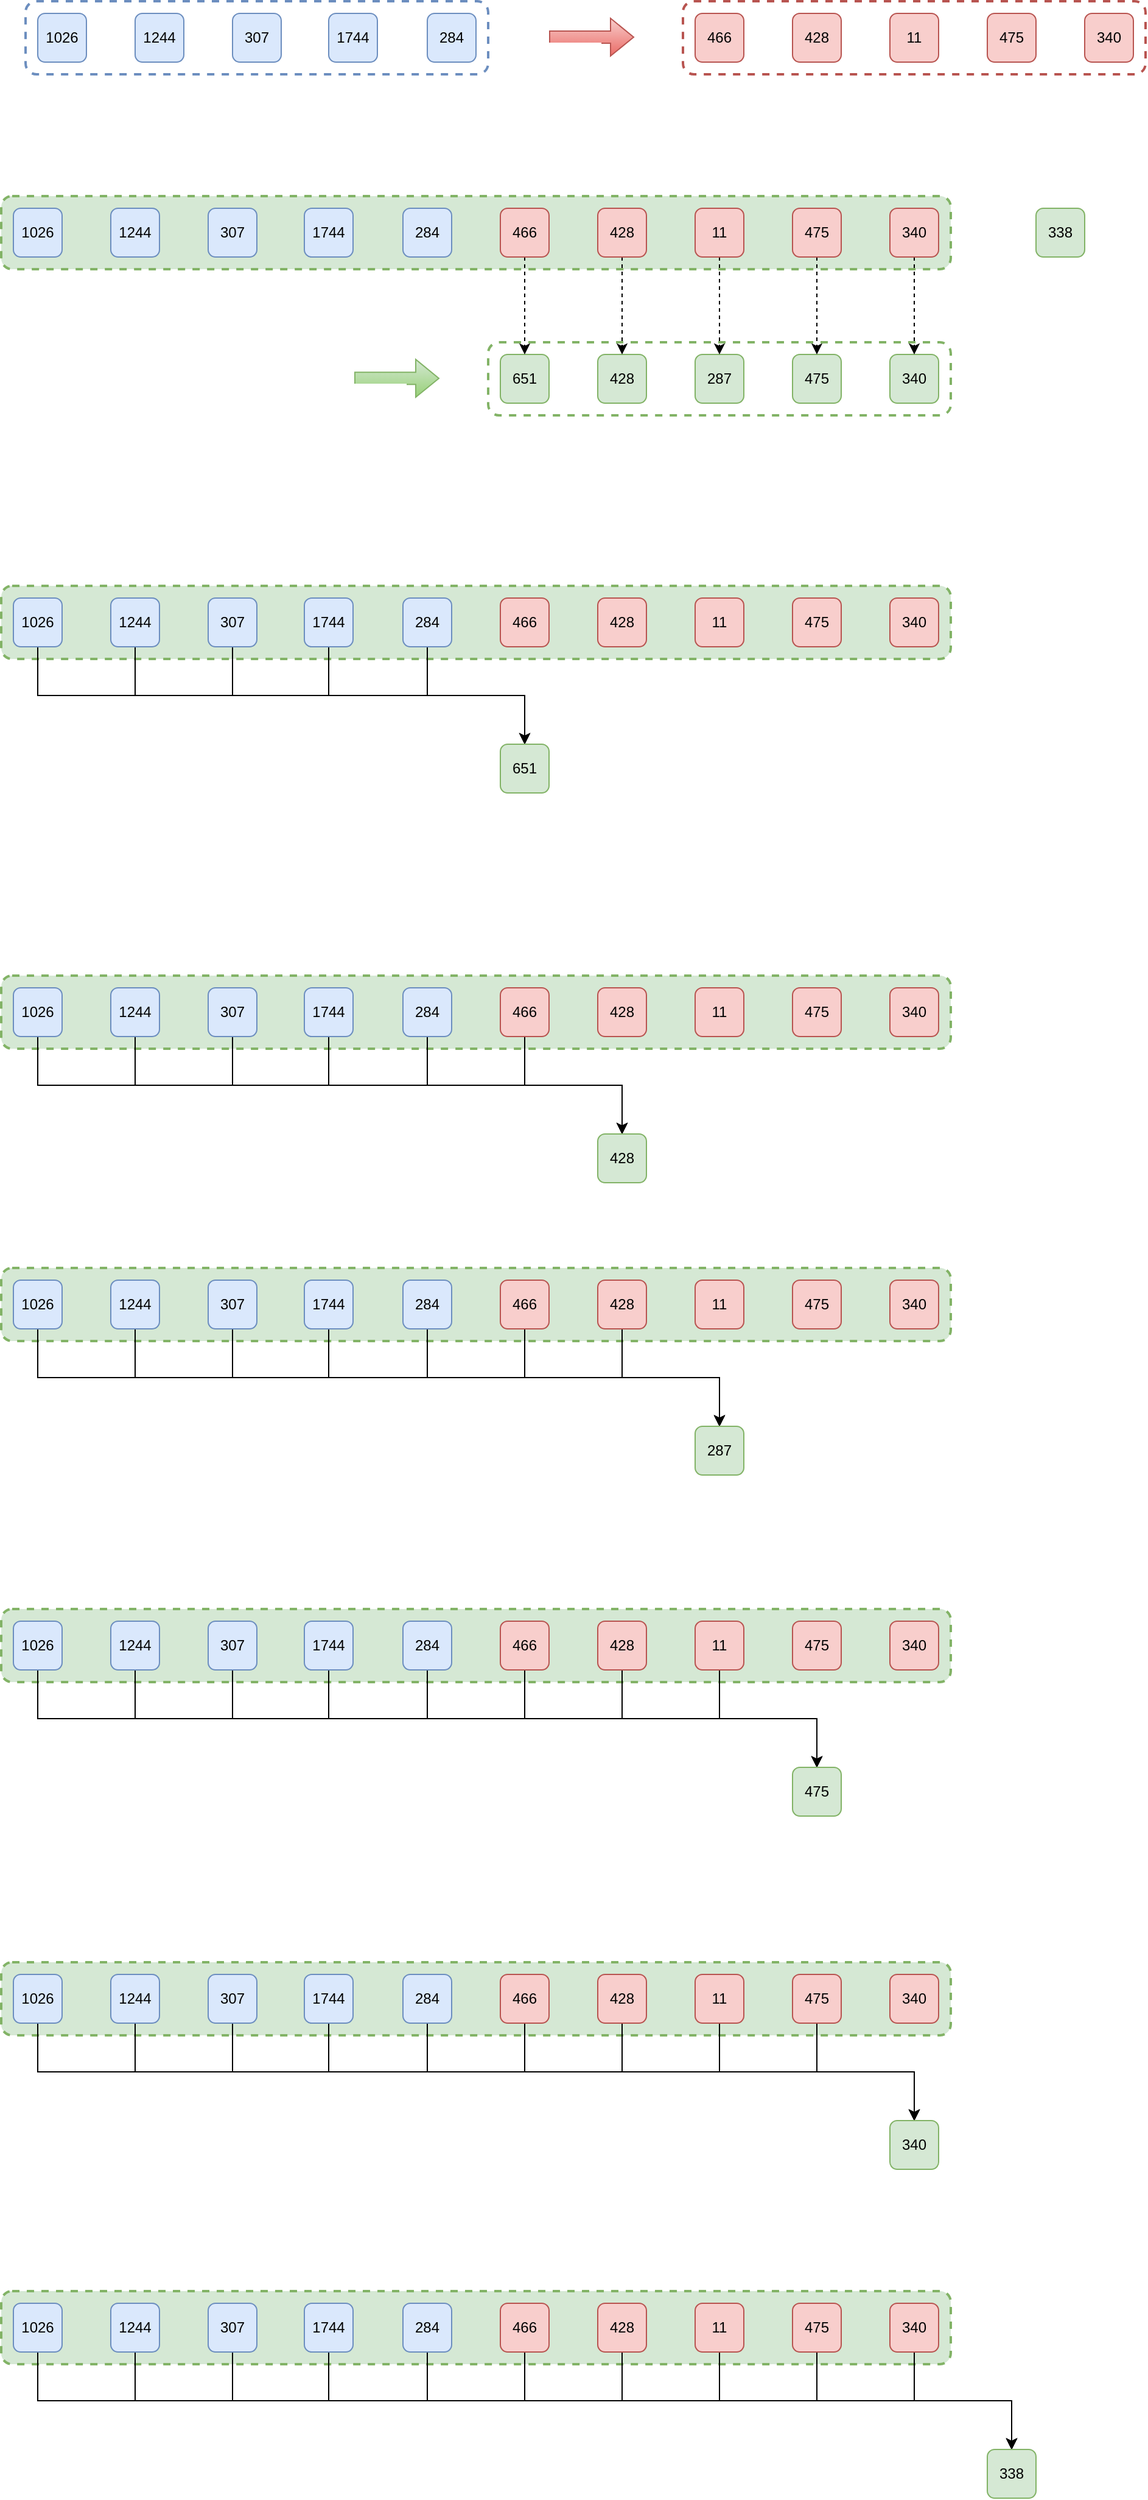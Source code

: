 <mxfile version="21.6.8" type="device">
  <diagram name="第 1 页" id="DgLAngT2QupaI9dEFPFv">
    <mxGraphModel dx="1490" dy="739" grid="1" gridSize="10" guides="1" tooltips="1" connect="1" arrows="1" fold="1" page="1" pageScale="1" pageWidth="1169" pageHeight="827" math="0" shadow="0">
      <root>
        <mxCell id="0" />
        <mxCell id="1" parent="0" />
        <mxCell id="9ADZMEtfifeqCtvCJXHL-1" value="1026" style="rounded=1;whiteSpace=wrap;html=1;fillColor=#dae8fc;strokeColor=#6c8ebf;fontColor=#000000;" parent="1" vertex="1">
          <mxGeometry x="60" y="160" width="40" height="40" as="geometry" />
        </mxCell>
        <mxCell id="9ADZMEtfifeqCtvCJXHL-3" value="1244" style="rounded=1;whiteSpace=wrap;html=1;fillColor=#dae8fc;strokeColor=#6c8ebf;fontColor=#000000;" parent="1" vertex="1">
          <mxGeometry x="140" y="160" width="40" height="40" as="geometry" />
        </mxCell>
        <mxCell id="9ADZMEtfifeqCtvCJXHL-4" value="307" style="rounded=1;whiteSpace=wrap;html=1;fillColor=#dae8fc;strokeColor=#6c8ebf;fontColor=#000000;" parent="1" vertex="1">
          <mxGeometry x="220" y="160" width="40" height="40" as="geometry" />
        </mxCell>
        <mxCell id="9ADZMEtfifeqCtvCJXHL-6" value="284" style="rounded=1;whiteSpace=wrap;html=1;fillColor=#dae8fc;strokeColor=#6c8ebf;fontColor=#000000;" parent="1" vertex="1">
          <mxGeometry x="380" y="160" width="40" height="40" as="geometry" />
        </mxCell>
        <mxCell id="9ADZMEtfifeqCtvCJXHL-7" value="1744" style="rounded=1;whiteSpace=wrap;html=1;fillColor=#dae8fc;strokeColor=#6c8ebf;fontColor=#000000;" parent="1" vertex="1">
          <mxGeometry x="299" y="160" width="40" height="40" as="geometry" />
        </mxCell>
        <mxCell id="9ADZMEtfifeqCtvCJXHL-8" value="466" style="rounded=1;whiteSpace=wrap;html=1;fillColor=#f8cecc;strokeColor=#b85450;fontColor=#000000;" parent="1" vertex="1">
          <mxGeometry x="600" y="160" width="40" height="40" as="geometry" />
        </mxCell>
        <mxCell id="9ADZMEtfifeqCtvCJXHL-9" value="428" style="rounded=1;whiteSpace=wrap;html=1;fillColor=#f8cecc;strokeColor=#b85450;fontColor=#000000;" parent="1" vertex="1">
          <mxGeometry x="680" y="160" width="40" height="40" as="geometry" />
        </mxCell>
        <mxCell id="9ADZMEtfifeqCtvCJXHL-10" value="11" style="rounded=1;whiteSpace=wrap;html=1;fillColor=#f8cecc;strokeColor=#b85450;fontColor=#000000;" parent="1" vertex="1">
          <mxGeometry x="760" y="160" width="40" height="40" as="geometry" />
        </mxCell>
        <mxCell id="9ADZMEtfifeqCtvCJXHL-11" value="340" style="rounded=1;whiteSpace=wrap;html=1;fillColor=#f8cecc;strokeColor=#b85450;fontColor=#000000;" parent="1" vertex="1">
          <mxGeometry x="920" y="160" width="40" height="40" as="geometry" />
        </mxCell>
        <mxCell id="9ADZMEtfifeqCtvCJXHL-12" value="475" style="rounded=1;whiteSpace=wrap;html=1;fillColor=#f8cecc;strokeColor=#b85450;fontColor=#000000;" parent="1" vertex="1">
          <mxGeometry x="840" y="160" width="40" height="40" as="geometry" />
        </mxCell>
        <mxCell id="9ADZMEtfifeqCtvCJXHL-14" value="651" style="rounded=1;whiteSpace=wrap;html=1;fillColor=#d5e8d4;strokeColor=#82b366;fontColor=#000000;" parent="1" vertex="1">
          <mxGeometry x="440" y="440" width="40" height="40" as="geometry" />
        </mxCell>
        <mxCell id="9ADZMEtfifeqCtvCJXHL-15" value="428" style="rounded=1;whiteSpace=wrap;html=1;fillColor=#d5e8d4;strokeColor=#82b366;fontColor=#000000;" parent="1" vertex="1">
          <mxGeometry x="520" y="440" width="40" height="40" as="geometry" />
        </mxCell>
        <mxCell id="9ADZMEtfifeqCtvCJXHL-16" value="287" style="rounded=1;whiteSpace=wrap;html=1;fillColor=#d5e8d4;strokeColor=#82b366;fontColor=#000000;" parent="1" vertex="1">
          <mxGeometry x="600" y="440" width="40" height="40" as="geometry" />
        </mxCell>
        <mxCell id="9ADZMEtfifeqCtvCJXHL-17" value="340" style="rounded=1;whiteSpace=wrap;html=1;fillColor=#d5e8d4;strokeColor=#82b366;fontColor=#000000;" parent="1" vertex="1">
          <mxGeometry x="760" y="440" width="40" height="40" as="geometry" />
        </mxCell>
        <mxCell id="9ADZMEtfifeqCtvCJXHL-18" value="475" style="rounded=1;whiteSpace=wrap;html=1;fillColor=#d5e8d4;strokeColor=#82b366;fontColor=#000000;" parent="1" vertex="1">
          <mxGeometry x="680" y="440" width="40" height="40" as="geometry" />
        </mxCell>
        <mxCell id="9ADZMEtfifeqCtvCJXHL-19" value="338" style="rounded=1;whiteSpace=wrap;html=1;fillColor=#d5e8d4;strokeColor=#82b366;fontColor=#000000;" parent="1" vertex="1">
          <mxGeometry x="880" y="320" width="40" height="40" as="geometry" />
        </mxCell>
        <mxCell id="9ADZMEtfifeqCtvCJXHL-25" value="" style="rounded=1;whiteSpace=wrap;html=1;fillColor=none;dashed=1;strokeWidth=2;strokeColor=#6c8ebf;fontColor=#000000;" parent="1" vertex="1">
          <mxGeometry x="50" y="150" width="380" height="60" as="geometry" />
        </mxCell>
        <mxCell id="9ADZMEtfifeqCtvCJXHL-27" value="" style="rounded=1;whiteSpace=wrap;html=1;fillColor=none;dashed=1;strokeWidth=2;strokeColor=#b85450;fontColor=#000000;" parent="1" vertex="1">
          <mxGeometry x="590" y="150" width="380" height="60" as="geometry" />
        </mxCell>
        <mxCell id="9ADZMEtfifeqCtvCJXHL-28" value="" style="rounded=1;whiteSpace=wrap;html=1;fillColor=#d5e8d4;dashed=1;strokeWidth=2;strokeColor=#82b366;fontColor=#000000;" parent="1" vertex="1">
          <mxGeometry x="30" y="310" width="780" height="60" as="geometry" />
        </mxCell>
        <mxCell id="9ADZMEtfifeqCtvCJXHL-29" value="" style="shape=flexArrow;endArrow=classic;html=1;rounded=0;fillColor=#f8cecc;gradientColor=#ea6b66;strokeColor=#b85450;fontColor=#FFFFFF;" parent="1" edge="1">
          <mxGeometry width="50" height="50" relative="1" as="geometry">
            <mxPoint x="480" y="179.5" as="sourcePoint" />
            <mxPoint x="550" y="179.5" as="targetPoint" />
          </mxGeometry>
        </mxCell>
        <mxCell id="9ADZMEtfifeqCtvCJXHL-31" value="辅助模型" style="edgeLabel;html=1;align=center;verticalAlign=middle;resizable=0;points=[];fontColor=#FFFFFF;" parent="9ADZMEtfifeqCtvCJXHL-29" vertex="1" connectable="0">
          <mxGeometry x="0.119" y="-1" relative="1" as="geometry">
            <mxPoint x="-19" y="9" as="offset" />
          </mxGeometry>
        </mxCell>
        <mxCell id="9ADZMEtfifeqCtvCJXHL-30" value="" style="shape=flexArrow;endArrow=classic;html=1;rounded=0;fillColor=#d5e8d4;gradientColor=#97d077;strokeColor=#82b366;fontColor=#FFFFFF;" parent="1" edge="1">
          <mxGeometry width="50" height="50" relative="1" as="geometry">
            <mxPoint x="320" y="459.58" as="sourcePoint" />
            <mxPoint x="390" y="459.58" as="targetPoint" />
          </mxGeometry>
        </mxCell>
        <mxCell id="9ADZMEtfifeqCtvCJXHL-32" value="原始模型" style="edgeLabel;html=1;align=center;verticalAlign=middle;resizable=0;points=[];fontColor=#FFFFFF;" parent="9ADZMEtfifeqCtvCJXHL-30" vertex="1" connectable="0">
          <mxGeometry x="0.024" y="2" relative="1" as="geometry">
            <mxPoint x="-16" y="12" as="offset" />
          </mxGeometry>
        </mxCell>
        <mxCell id="Dhb1hUDmx3uwTJ4XG5KO-1" value="1026" style="rounded=1;whiteSpace=wrap;html=1;fillColor=#dae8fc;strokeColor=#6c8ebf;fontColor=#000000;" parent="1" vertex="1">
          <mxGeometry x="40" y="320" width="40" height="40" as="geometry" />
        </mxCell>
        <mxCell id="Dhb1hUDmx3uwTJ4XG5KO-2" value="1244" style="rounded=1;whiteSpace=wrap;html=1;fillColor=#dae8fc;strokeColor=#6c8ebf;fontColor=#000000;" parent="1" vertex="1">
          <mxGeometry x="120" y="320" width="40" height="40" as="geometry" />
        </mxCell>
        <mxCell id="Dhb1hUDmx3uwTJ4XG5KO-3" value="307" style="rounded=1;whiteSpace=wrap;html=1;fillColor=#dae8fc;strokeColor=#6c8ebf;fontColor=#000000;" parent="1" vertex="1">
          <mxGeometry x="200" y="320" width="40" height="40" as="geometry" />
        </mxCell>
        <mxCell id="Dhb1hUDmx3uwTJ4XG5KO-4" value="284" style="rounded=1;whiteSpace=wrap;html=1;fillColor=#dae8fc;strokeColor=#6c8ebf;fontColor=#000000;" parent="1" vertex="1">
          <mxGeometry x="360" y="320" width="40" height="40" as="geometry" />
        </mxCell>
        <mxCell id="Dhb1hUDmx3uwTJ4XG5KO-5" value="1744" style="rounded=1;whiteSpace=wrap;html=1;fillColor=#dae8fc;strokeColor=#6c8ebf;fontColor=#000000;" parent="1" vertex="1">
          <mxGeometry x="279" y="320" width="40" height="40" as="geometry" />
        </mxCell>
        <mxCell id="Dhb1hUDmx3uwTJ4XG5KO-19" style="edgeStyle=orthogonalEdgeStyle;rounded=0;orthogonalLoop=1;jettySize=auto;html=1;exitX=0.5;exitY=1;exitDx=0;exitDy=0;entryX=0.5;entryY=0;entryDx=0;entryDy=0;dashed=1;fontColor=#000000;" parent="1" source="Dhb1hUDmx3uwTJ4XG5KO-6" target="9ADZMEtfifeqCtvCJXHL-14" edge="1">
          <mxGeometry relative="1" as="geometry" />
        </mxCell>
        <mxCell id="Dhb1hUDmx3uwTJ4XG5KO-6" value="466" style="rounded=1;whiteSpace=wrap;html=1;fillColor=#f8cecc;strokeColor=#b85450;fontColor=#000000;" parent="1" vertex="1">
          <mxGeometry x="440" y="320" width="40" height="40" as="geometry" />
        </mxCell>
        <mxCell id="Dhb1hUDmx3uwTJ4XG5KO-20" style="edgeStyle=orthogonalEdgeStyle;rounded=0;orthogonalLoop=1;jettySize=auto;html=1;exitX=0.5;exitY=1;exitDx=0;exitDy=0;entryX=0.5;entryY=0;entryDx=0;entryDy=0;dashed=1;fontColor=#000000;" parent="1" source="Dhb1hUDmx3uwTJ4XG5KO-7" target="9ADZMEtfifeqCtvCJXHL-15" edge="1">
          <mxGeometry relative="1" as="geometry" />
        </mxCell>
        <mxCell id="Dhb1hUDmx3uwTJ4XG5KO-7" value="428" style="rounded=1;whiteSpace=wrap;html=1;fillColor=#f8cecc;strokeColor=#b85450;fontColor=#000000;" parent="1" vertex="1">
          <mxGeometry x="520" y="320" width="40" height="40" as="geometry" />
        </mxCell>
        <mxCell id="Dhb1hUDmx3uwTJ4XG5KO-21" style="edgeStyle=orthogonalEdgeStyle;rounded=0;orthogonalLoop=1;jettySize=auto;html=1;exitX=0.5;exitY=1;exitDx=0;exitDy=0;entryX=0.5;entryY=0;entryDx=0;entryDy=0;dashed=1;fontColor=#000000;" parent="1" source="Dhb1hUDmx3uwTJ4XG5KO-8" target="9ADZMEtfifeqCtvCJXHL-16" edge="1">
          <mxGeometry relative="1" as="geometry" />
        </mxCell>
        <mxCell id="Dhb1hUDmx3uwTJ4XG5KO-8" value="11" style="rounded=1;whiteSpace=wrap;html=1;fillColor=#f8cecc;strokeColor=#b85450;fontColor=#000000;" parent="1" vertex="1">
          <mxGeometry x="600" y="320" width="40" height="40" as="geometry" />
        </mxCell>
        <mxCell id="Dhb1hUDmx3uwTJ4XG5KO-23" style="edgeStyle=orthogonalEdgeStyle;rounded=0;orthogonalLoop=1;jettySize=auto;html=1;exitX=0.5;exitY=1;exitDx=0;exitDy=0;entryX=0.5;entryY=0;entryDx=0;entryDy=0;dashed=1;fontColor=#000000;" parent="1" source="Dhb1hUDmx3uwTJ4XG5KO-9" target="9ADZMEtfifeqCtvCJXHL-17" edge="1">
          <mxGeometry relative="1" as="geometry" />
        </mxCell>
        <mxCell id="Dhb1hUDmx3uwTJ4XG5KO-9" value="340" style="rounded=1;whiteSpace=wrap;html=1;fillColor=#f8cecc;strokeColor=#b85450;fontColor=#000000;" parent="1" vertex="1">
          <mxGeometry x="760" y="320" width="40" height="40" as="geometry" />
        </mxCell>
        <mxCell id="Dhb1hUDmx3uwTJ4XG5KO-22" style="edgeStyle=orthogonalEdgeStyle;rounded=0;orthogonalLoop=1;jettySize=auto;html=1;exitX=0.5;exitY=1;exitDx=0;exitDy=0;entryX=0.5;entryY=0;entryDx=0;entryDy=0;dashed=1;fontColor=#000000;" parent="1" source="Dhb1hUDmx3uwTJ4XG5KO-10" target="9ADZMEtfifeqCtvCJXHL-18" edge="1">
          <mxGeometry relative="1" as="geometry" />
        </mxCell>
        <mxCell id="Dhb1hUDmx3uwTJ4XG5KO-10" value="475" style="rounded=1;whiteSpace=wrap;html=1;fillColor=#f8cecc;strokeColor=#b85450;fontColor=#000000;" parent="1" vertex="1">
          <mxGeometry x="680" y="320" width="40" height="40" as="geometry" />
        </mxCell>
        <mxCell id="Dhb1hUDmx3uwTJ4XG5KO-17" value="" style="rounded=1;whiteSpace=wrap;html=1;fillColor=none;dashed=1;strokeWidth=2;strokeColor=#82b366;fontColor=#000000;" parent="1" vertex="1">
          <mxGeometry x="430" y="430" width="380" height="60" as="geometry" />
        </mxCell>
        <mxCell id="QXL7WL0u1E-QlMCpvDbK-12" value="" style="rounded=1;whiteSpace=wrap;html=1;fillColor=#d5e8d4;dashed=1;strokeWidth=2;strokeColor=#82b366;fontColor=#000000;" parent="1" vertex="1">
          <mxGeometry x="30" y="630" width="780" height="60" as="geometry" />
        </mxCell>
        <mxCell id="QXL7WL0u1E-QlMCpvDbK-26" style="edgeStyle=orthogonalEdgeStyle;rounded=0;orthogonalLoop=1;jettySize=auto;html=1;exitX=0.5;exitY=1;exitDx=0;exitDy=0;entryX=0.5;entryY=0;entryDx=0;entryDy=0;fontColor=#000000;" parent="1" source="QXL7WL0u1E-QlMCpvDbK-13" target="QXL7WL0u1E-QlMCpvDbK-24" edge="1">
          <mxGeometry relative="1" as="geometry" />
        </mxCell>
        <mxCell id="QXL7WL0u1E-QlMCpvDbK-13" value="1026" style="rounded=1;whiteSpace=wrap;html=1;fillColor=#dae8fc;strokeColor=#6c8ebf;fontColor=#000000;" parent="1" vertex="1">
          <mxGeometry x="40" y="640" width="40" height="40" as="geometry" />
        </mxCell>
        <mxCell id="QXL7WL0u1E-QlMCpvDbK-27" style="edgeStyle=orthogonalEdgeStyle;rounded=0;orthogonalLoop=1;jettySize=auto;html=1;exitX=0.5;exitY=1;exitDx=0;exitDy=0;entryX=0.5;entryY=0;entryDx=0;entryDy=0;fontColor=#000000;" parent="1" source="QXL7WL0u1E-QlMCpvDbK-14" target="QXL7WL0u1E-QlMCpvDbK-24" edge="1">
          <mxGeometry relative="1" as="geometry" />
        </mxCell>
        <mxCell id="QXL7WL0u1E-QlMCpvDbK-14" value="1244" style="rounded=1;whiteSpace=wrap;html=1;fillColor=#dae8fc;strokeColor=#6c8ebf;fontColor=#000000;" parent="1" vertex="1">
          <mxGeometry x="120" y="640" width="40" height="40" as="geometry" />
        </mxCell>
        <mxCell id="QXL7WL0u1E-QlMCpvDbK-28" style="edgeStyle=orthogonalEdgeStyle;rounded=0;orthogonalLoop=1;jettySize=auto;html=1;exitX=0.5;exitY=1;exitDx=0;exitDy=0;entryX=0.5;entryY=0;entryDx=0;entryDy=0;fontColor=#000000;" parent="1" source="QXL7WL0u1E-QlMCpvDbK-15" target="QXL7WL0u1E-QlMCpvDbK-24" edge="1">
          <mxGeometry relative="1" as="geometry" />
        </mxCell>
        <mxCell id="QXL7WL0u1E-QlMCpvDbK-15" value="307" style="rounded=1;whiteSpace=wrap;html=1;fillColor=#dae8fc;strokeColor=#6c8ebf;fontColor=#000000;" parent="1" vertex="1">
          <mxGeometry x="200" y="640" width="40" height="40" as="geometry" />
        </mxCell>
        <mxCell id="QXL7WL0u1E-QlMCpvDbK-30" style="edgeStyle=orthogonalEdgeStyle;rounded=0;orthogonalLoop=1;jettySize=auto;html=1;exitX=0.5;exitY=1;exitDx=0;exitDy=0;entryX=0.5;entryY=0;entryDx=0;entryDy=0;entryPerimeter=0;fontColor=#000000;" parent="1" source="QXL7WL0u1E-QlMCpvDbK-16" target="QXL7WL0u1E-QlMCpvDbK-24" edge="1">
          <mxGeometry relative="1" as="geometry">
            <mxPoint x="460" y="760" as="targetPoint" />
          </mxGeometry>
        </mxCell>
        <mxCell id="QXL7WL0u1E-QlMCpvDbK-16" value="284" style="rounded=1;whiteSpace=wrap;html=1;fillColor=#dae8fc;strokeColor=#6c8ebf;fontColor=#000000;" parent="1" vertex="1">
          <mxGeometry x="360" y="640" width="40" height="40" as="geometry" />
        </mxCell>
        <mxCell id="QXL7WL0u1E-QlMCpvDbK-29" style="edgeStyle=orthogonalEdgeStyle;rounded=0;orthogonalLoop=1;jettySize=auto;html=1;exitX=0.5;exitY=1;exitDx=0;exitDy=0;entryX=0.5;entryY=0;entryDx=0;entryDy=0;fontColor=#000000;" parent="1" source="QXL7WL0u1E-QlMCpvDbK-17" target="QXL7WL0u1E-QlMCpvDbK-24" edge="1">
          <mxGeometry relative="1" as="geometry" />
        </mxCell>
        <mxCell id="QXL7WL0u1E-QlMCpvDbK-17" value="1744" style="rounded=1;whiteSpace=wrap;html=1;fillColor=#dae8fc;strokeColor=#6c8ebf;fontColor=#000000;" parent="1" vertex="1">
          <mxGeometry x="279" y="640" width="40" height="40" as="geometry" />
        </mxCell>
        <mxCell id="QXL7WL0u1E-QlMCpvDbK-18" value="466" style="rounded=1;whiteSpace=wrap;html=1;fillColor=#f8cecc;strokeColor=#b85450;fontColor=#000000;" parent="1" vertex="1">
          <mxGeometry x="440" y="640" width="40" height="40" as="geometry" />
        </mxCell>
        <mxCell id="QXL7WL0u1E-QlMCpvDbK-19" value="428" style="rounded=1;whiteSpace=wrap;html=1;fillColor=#f8cecc;strokeColor=#b85450;fontColor=#000000;" parent="1" vertex="1">
          <mxGeometry x="520" y="640" width="40" height="40" as="geometry" />
        </mxCell>
        <mxCell id="QXL7WL0u1E-QlMCpvDbK-20" value="11" style="rounded=1;whiteSpace=wrap;html=1;fillColor=#f8cecc;strokeColor=#b85450;fontColor=#000000;" parent="1" vertex="1">
          <mxGeometry x="600" y="640" width="40" height="40" as="geometry" />
        </mxCell>
        <mxCell id="QXL7WL0u1E-QlMCpvDbK-21" value="340" style="rounded=1;whiteSpace=wrap;html=1;fillColor=#f8cecc;strokeColor=#b85450;fontColor=#000000;" parent="1" vertex="1">
          <mxGeometry x="760" y="640" width="40" height="40" as="geometry" />
        </mxCell>
        <mxCell id="QXL7WL0u1E-QlMCpvDbK-22" value="475" style="rounded=1;whiteSpace=wrap;html=1;fillColor=#f8cecc;strokeColor=#b85450;fontColor=#000000;" parent="1" vertex="1">
          <mxGeometry x="680" y="640" width="40" height="40" as="geometry" />
        </mxCell>
        <mxCell id="QXL7WL0u1E-QlMCpvDbK-24" value="651" style="rounded=1;whiteSpace=wrap;html=1;fillColor=#d5e8d4;strokeColor=#82b366;fontColor=#000000;" parent="1" vertex="1">
          <mxGeometry x="440" y="760" width="40" height="40" as="geometry" />
        </mxCell>
        <mxCell id="QXL7WL0u1E-QlMCpvDbK-31" value="" style="rounded=1;whiteSpace=wrap;html=1;fillColor=#d5e8d4;dashed=1;strokeWidth=2;strokeColor=#82b366;fontColor=#000000;" parent="1" vertex="1">
          <mxGeometry x="30" y="950" width="780" height="60" as="geometry" />
        </mxCell>
        <mxCell id="QXL7WL0u1E-QlMCpvDbK-32" style="edgeStyle=orthogonalEdgeStyle;rounded=0;orthogonalLoop=1;jettySize=auto;html=1;exitX=0.5;exitY=1;exitDx=0;exitDy=0;entryX=0.5;entryY=0;entryDx=0;entryDy=0;fontColor=#000000;" parent="1" source="QXL7WL0u1E-QlMCpvDbK-33" target="QXL7WL0u1E-QlMCpvDbK-47" edge="1">
          <mxGeometry relative="1" as="geometry" />
        </mxCell>
        <mxCell id="QXL7WL0u1E-QlMCpvDbK-33" value="1026" style="rounded=1;whiteSpace=wrap;html=1;fillColor=#dae8fc;strokeColor=#6c8ebf;fontColor=#000000;" parent="1" vertex="1">
          <mxGeometry x="40" y="960" width="40" height="40" as="geometry" />
        </mxCell>
        <mxCell id="QXL7WL0u1E-QlMCpvDbK-34" style="edgeStyle=orthogonalEdgeStyle;rounded=0;orthogonalLoop=1;jettySize=auto;html=1;exitX=0.5;exitY=1;exitDx=0;exitDy=0;entryX=0.5;entryY=0;entryDx=0;entryDy=0;fontColor=#000000;" parent="1" source="QXL7WL0u1E-QlMCpvDbK-35" target="QXL7WL0u1E-QlMCpvDbK-47" edge="1">
          <mxGeometry relative="1" as="geometry" />
        </mxCell>
        <mxCell id="QXL7WL0u1E-QlMCpvDbK-35" value="1244" style="rounded=1;whiteSpace=wrap;html=1;fillColor=#dae8fc;strokeColor=#6c8ebf;fontColor=#000000;" parent="1" vertex="1">
          <mxGeometry x="120" y="960" width="40" height="40" as="geometry" />
        </mxCell>
        <mxCell id="QXL7WL0u1E-QlMCpvDbK-36" style="edgeStyle=orthogonalEdgeStyle;rounded=0;orthogonalLoop=1;jettySize=auto;html=1;exitX=0.5;exitY=1;exitDx=0;exitDy=0;entryX=0.5;entryY=0;entryDx=0;entryDy=0;fontColor=#000000;" parent="1" source="QXL7WL0u1E-QlMCpvDbK-37" target="QXL7WL0u1E-QlMCpvDbK-47" edge="1">
          <mxGeometry relative="1" as="geometry" />
        </mxCell>
        <mxCell id="QXL7WL0u1E-QlMCpvDbK-37" value="307" style="rounded=1;whiteSpace=wrap;html=1;fillColor=#dae8fc;strokeColor=#6c8ebf;fontColor=#000000;" parent="1" vertex="1">
          <mxGeometry x="200" y="960" width="40" height="40" as="geometry" />
        </mxCell>
        <mxCell id="QXL7WL0u1E-QlMCpvDbK-38" style="edgeStyle=orthogonalEdgeStyle;rounded=0;orthogonalLoop=1;jettySize=auto;html=1;exitX=0.5;exitY=1;exitDx=0;exitDy=0;entryX=0.5;entryY=0;entryDx=0;entryDy=0;fontColor=#000000;" parent="1" source="QXL7WL0u1E-QlMCpvDbK-39" target="QXL7WL0u1E-QlMCpvDbK-47" edge="1">
          <mxGeometry relative="1" as="geometry">
            <mxPoint x="470" y="1090" as="targetPoint" />
          </mxGeometry>
        </mxCell>
        <mxCell id="QXL7WL0u1E-QlMCpvDbK-39" value="284" style="rounded=1;whiteSpace=wrap;html=1;fillColor=#dae8fc;strokeColor=#6c8ebf;fontColor=#000000;" parent="1" vertex="1">
          <mxGeometry x="360" y="960" width="40" height="40" as="geometry" />
        </mxCell>
        <mxCell id="QXL7WL0u1E-QlMCpvDbK-40" style="edgeStyle=orthogonalEdgeStyle;rounded=0;orthogonalLoop=1;jettySize=auto;html=1;exitX=0.5;exitY=1;exitDx=0;exitDy=0;entryX=0.5;entryY=0;entryDx=0;entryDy=0;fontColor=#000000;" parent="1" source="QXL7WL0u1E-QlMCpvDbK-41" target="QXL7WL0u1E-QlMCpvDbK-47" edge="1">
          <mxGeometry relative="1" as="geometry" />
        </mxCell>
        <mxCell id="QXL7WL0u1E-QlMCpvDbK-41" value="1744" style="rounded=1;whiteSpace=wrap;html=1;fillColor=#dae8fc;strokeColor=#6c8ebf;fontColor=#000000;" parent="1" vertex="1">
          <mxGeometry x="279" y="960" width="40" height="40" as="geometry" />
        </mxCell>
        <mxCell id="QXL7WL0u1E-QlMCpvDbK-65" style="edgeStyle=orthogonalEdgeStyle;rounded=0;orthogonalLoop=1;jettySize=auto;html=1;exitX=0.5;exitY=1;exitDx=0;exitDy=0;entryX=0.5;entryY=0;entryDx=0;entryDy=0;fontColor=#000000;" parent="1" source="QXL7WL0u1E-QlMCpvDbK-42" target="QXL7WL0u1E-QlMCpvDbK-47" edge="1">
          <mxGeometry relative="1" as="geometry" />
        </mxCell>
        <mxCell id="QXL7WL0u1E-QlMCpvDbK-42" value="466" style="rounded=1;whiteSpace=wrap;html=1;fillColor=#f8cecc;strokeColor=#b85450;fontColor=#000000;" parent="1" vertex="1">
          <mxGeometry x="440" y="960" width="40" height="40" as="geometry" />
        </mxCell>
        <mxCell id="QXL7WL0u1E-QlMCpvDbK-43" value="428" style="rounded=1;whiteSpace=wrap;html=1;fillColor=#f8cecc;strokeColor=#b85450;fontColor=#000000;" parent="1" vertex="1">
          <mxGeometry x="520" y="960" width="40" height="40" as="geometry" />
        </mxCell>
        <mxCell id="QXL7WL0u1E-QlMCpvDbK-44" value="11" style="rounded=1;whiteSpace=wrap;html=1;fillColor=#f8cecc;strokeColor=#b85450;fontColor=#000000;" parent="1" vertex="1">
          <mxGeometry x="600" y="960" width="40" height="40" as="geometry" />
        </mxCell>
        <mxCell id="QXL7WL0u1E-QlMCpvDbK-45" value="340" style="rounded=1;whiteSpace=wrap;html=1;fillColor=#f8cecc;strokeColor=#b85450;fontColor=#000000;" parent="1" vertex="1">
          <mxGeometry x="760" y="960" width="40" height="40" as="geometry" />
        </mxCell>
        <mxCell id="QXL7WL0u1E-QlMCpvDbK-46" value="475" style="rounded=1;whiteSpace=wrap;html=1;fillColor=#f8cecc;strokeColor=#b85450;fontColor=#000000;" parent="1" vertex="1">
          <mxGeometry x="680" y="960" width="40" height="40" as="geometry" />
        </mxCell>
        <mxCell id="QXL7WL0u1E-QlMCpvDbK-47" value="428" style="rounded=1;whiteSpace=wrap;html=1;fillColor=#d5e8d4;strokeColor=#82b366;fontColor=#000000;" parent="1" vertex="1">
          <mxGeometry x="520" y="1080" width="40" height="40" as="geometry" />
        </mxCell>
        <mxCell id="QXL7WL0u1E-QlMCpvDbK-48" value="" style="rounded=1;whiteSpace=wrap;html=1;fillColor=#d5e8d4;dashed=1;strokeWidth=2;strokeColor=#82b366;fontColor=#000000;" parent="1" vertex="1">
          <mxGeometry x="30" y="1190" width="780" height="60" as="geometry" />
        </mxCell>
        <mxCell id="QXL7WL0u1E-QlMCpvDbK-49" style="edgeStyle=orthogonalEdgeStyle;rounded=0;orthogonalLoop=1;jettySize=auto;html=1;exitX=0.5;exitY=1;exitDx=0;exitDy=0;entryX=0.5;entryY=0;entryDx=0;entryDy=0;fontColor=#000000;" parent="1" source="QXL7WL0u1E-QlMCpvDbK-50" target="QXL7WL0u1E-QlMCpvDbK-64" edge="1">
          <mxGeometry relative="1" as="geometry" />
        </mxCell>
        <mxCell id="QXL7WL0u1E-QlMCpvDbK-50" value="1026" style="rounded=1;whiteSpace=wrap;html=1;fillColor=#dae8fc;strokeColor=#6c8ebf;fontColor=#000000;" parent="1" vertex="1">
          <mxGeometry x="40" y="1200" width="40" height="40" as="geometry" />
        </mxCell>
        <mxCell id="QXL7WL0u1E-QlMCpvDbK-51" style="edgeStyle=orthogonalEdgeStyle;rounded=0;orthogonalLoop=1;jettySize=auto;html=1;exitX=0.5;exitY=1;exitDx=0;exitDy=0;entryX=0.5;entryY=0;entryDx=0;entryDy=0;fontColor=#000000;" parent="1" source="QXL7WL0u1E-QlMCpvDbK-52" target="QXL7WL0u1E-QlMCpvDbK-64" edge="1">
          <mxGeometry relative="1" as="geometry" />
        </mxCell>
        <mxCell id="QXL7WL0u1E-QlMCpvDbK-52" value="1244" style="rounded=1;whiteSpace=wrap;html=1;fillColor=#dae8fc;strokeColor=#6c8ebf;fontColor=#000000;" parent="1" vertex="1">
          <mxGeometry x="120" y="1200" width="40" height="40" as="geometry" />
        </mxCell>
        <mxCell id="QXL7WL0u1E-QlMCpvDbK-53" style="edgeStyle=orthogonalEdgeStyle;rounded=0;orthogonalLoop=1;jettySize=auto;html=1;exitX=0.5;exitY=1;exitDx=0;exitDy=0;entryX=0.5;entryY=0;entryDx=0;entryDy=0;fontColor=#000000;" parent="1" source="QXL7WL0u1E-QlMCpvDbK-54" target="QXL7WL0u1E-QlMCpvDbK-64" edge="1">
          <mxGeometry relative="1" as="geometry" />
        </mxCell>
        <mxCell id="QXL7WL0u1E-QlMCpvDbK-54" value="307" style="rounded=1;whiteSpace=wrap;html=1;fillColor=#dae8fc;strokeColor=#6c8ebf;fontColor=#000000;" parent="1" vertex="1">
          <mxGeometry x="200" y="1200" width="40" height="40" as="geometry" />
        </mxCell>
        <mxCell id="QXL7WL0u1E-QlMCpvDbK-55" style="edgeStyle=orthogonalEdgeStyle;rounded=0;orthogonalLoop=1;jettySize=auto;html=1;exitX=0.5;exitY=1;exitDx=0;exitDy=0;entryX=0.5;entryY=0;entryDx=0;entryDy=0;fontColor=#000000;" parent="1" source="QXL7WL0u1E-QlMCpvDbK-56" target="QXL7WL0u1E-QlMCpvDbK-64" edge="1">
          <mxGeometry relative="1" as="geometry">
            <mxPoint x="470" y="1381" as="targetPoint" />
          </mxGeometry>
        </mxCell>
        <mxCell id="QXL7WL0u1E-QlMCpvDbK-56" value="284" style="rounded=1;whiteSpace=wrap;html=1;fillColor=#dae8fc;strokeColor=#6c8ebf;fontColor=#000000;" parent="1" vertex="1">
          <mxGeometry x="360" y="1200" width="40" height="40" as="geometry" />
        </mxCell>
        <mxCell id="QXL7WL0u1E-QlMCpvDbK-57" style="edgeStyle=orthogonalEdgeStyle;rounded=0;orthogonalLoop=1;jettySize=auto;html=1;exitX=0.5;exitY=1;exitDx=0;exitDy=0;entryX=0.5;entryY=0;entryDx=0;entryDy=0;fontColor=#000000;" parent="1" source="QXL7WL0u1E-QlMCpvDbK-58" target="QXL7WL0u1E-QlMCpvDbK-64" edge="1">
          <mxGeometry relative="1" as="geometry" />
        </mxCell>
        <mxCell id="QXL7WL0u1E-QlMCpvDbK-58" value="1744" style="rounded=1;whiteSpace=wrap;html=1;fillColor=#dae8fc;strokeColor=#6c8ebf;fontColor=#000000;" parent="1" vertex="1">
          <mxGeometry x="279" y="1200" width="40" height="40" as="geometry" />
        </mxCell>
        <mxCell id="QXL7WL0u1E-QlMCpvDbK-66" style="edgeStyle=orthogonalEdgeStyle;rounded=0;orthogonalLoop=1;jettySize=auto;html=1;exitX=0.5;exitY=1;exitDx=0;exitDy=0;entryX=0.5;entryY=0;entryDx=0;entryDy=0;fontColor=#000000;" parent="1" source="QXL7WL0u1E-QlMCpvDbK-59" target="QXL7WL0u1E-QlMCpvDbK-64" edge="1">
          <mxGeometry relative="1" as="geometry" />
        </mxCell>
        <mxCell id="QXL7WL0u1E-QlMCpvDbK-59" value="466" style="rounded=1;whiteSpace=wrap;html=1;fillColor=#f8cecc;strokeColor=#b85450;fontColor=#000000;" parent="1" vertex="1">
          <mxGeometry x="440" y="1200" width="40" height="40" as="geometry" />
        </mxCell>
        <mxCell id="QXL7WL0u1E-QlMCpvDbK-67" style="edgeStyle=orthogonalEdgeStyle;rounded=0;orthogonalLoop=1;jettySize=auto;html=1;exitX=0.5;exitY=1;exitDx=0;exitDy=0;entryX=0.5;entryY=0;entryDx=0;entryDy=0;fontColor=#000000;" parent="1" source="QXL7WL0u1E-QlMCpvDbK-60" target="QXL7WL0u1E-QlMCpvDbK-64" edge="1">
          <mxGeometry relative="1" as="geometry" />
        </mxCell>
        <mxCell id="QXL7WL0u1E-QlMCpvDbK-60" value="428" style="rounded=1;whiteSpace=wrap;html=1;fillColor=#f8cecc;strokeColor=#b85450;fontColor=#000000;" parent="1" vertex="1">
          <mxGeometry x="520" y="1200" width="40" height="40" as="geometry" />
        </mxCell>
        <mxCell id="QXL7WL0u1E-QlMCpvDbK-61" value="11" style="rounded=1;whiteSpace=wrap;html=1;fillColor=#f8cecc;strokeColor=#b85450;fontColor=#000000;" parent="1" vertex="1">
          <mxGeometry x="600" y="1200" width="40" height="40" as="geometry" />
        </mxCell>
        <mxCell id="QXL7WL0u1E-QlMCpvDbK-62" value="340" style="rounded=1;whiteSpace=wrap;html=1;fillColor=#f8cecc;strokeColor=#b85450;fontColor=#000000;" parent="1" vertex="1">
          <mxGeometry x="760" y="1200" width="40" height="40" as="geometry" />
        </mxCell>
        <mxCell id="QXL7WL0u1E-QlMCpvDbK-63" value="475" style="rounded=1;whiteSpace=wrap;html=1;fillColor=#f8cecc;strokeColor=#b85450;fontColor=#000000;" parent="1" vertex="1">
          <mxGeometry x="680" y="1200" width="40" height="40" as="geometry" />
        </mxCell>
        <mxCell id="QXL7WL0u1E-QlMCpvDbK-64" value="287" style="rounded=1;whiteSpace=wrap;html=1;fillColor=#d5e8d4;strokeColor=#82b366;fontColor=#000000;" parent="1" vertex="1">
          <mxGeometry x="600" y="1320" width="40" height="40" as="geometry" />
        </mxCell>
        <mxCell id="QXL7WL0u1E-QlMCpvDbK-68" value="" style="rounded=1;whiteSpace=wrap;html=1;fillColor=#d5e8d4;dashed=1;strokeWidth=2;strokeColor=#82b366;fontColor=#000000;" parent="1" vertex="1">
          <mxGeometry x="30" y="1470" width="780" height="60" as="geometry" />
        </mxCell>
        <mxCell id="QXL7WL0u1E-QlMCpvDbK-69" style="edgeStyle=orthogonalEdgeStyle;rounded=0;orthogonalLoop=1;jettySize=auto;html=1;exitX=0.5;exitY=1;exitDx=0;exitDy=0;entryX=0.5;entryY=0;entryDx=0;entryDy=0;fontColor=#000000;" parent="1" source="QXL7WL0u1E-QlMCpvDbK-70" target="QXL7WL0u1E-QlMCpvDbK-86" edge="1">
          <mxGeometry relative="1" as="geometry" />
        </mxCell>
        <mxCell id="QXL7WL0u1E-QlMCpvDbK-70" value="1026" style="rounded=1;whiteSpace=wrap;html=1;fillColor=#dae8fc;strokeColor=#6c8ebf;fontColor=#000000;" parent="1" vertex="1">
          <mxGeometry x="40" y="1480" width="40" height="40" as="geometry" />
        </mxCell>
        <mxCell id="QXL7WL0u1E-QlMCpvDbK-71" style="edgeStyle=orthogonalEdgeStyle;rounded=0;orthogonalLoop=1;jettySize=auto;html=1;exitX=0.5;exitY=1;exitDx=0;exitDy=0;entryX=0.5;entryY=0;entryDx=0;entryDy=0;fontColor=#000000;" parent="1" source="QXL7WL0u1E-QlMCpvDbK-72" target="QXL7WL0u1E-QlMCpvDbK-86" edge="1">
          <mxGeometry relative="1" as="geometry" />
        </mxCell>
        <mxCell id="QXL7WL0u1E-QlMCpvDbK-72" value="1244" style="rounded=1;whiteSpace=wrap;html=1;fillColor=#dae8fc;strokeColor=#6c8ebf;fontColor=#000000;" parent="1" vertex="1">
          <mxGeometry x="120" y="1480" width="40" height="40" as="geometry" />
        </mxCell>
        <mxCell id="QXL7WL0u1E-QlMCpvDbK-73" style="edgeStyle=orthogonalEdgeStyle;rounded=0;orthogonalLoop=1;jettySize=auto;html=1;exitX=0.5;exitY=1;exitDx=0;exitDy=0;entryX=0.5;entryY=0;entryDx=0;entryDy=0;fontColor=#000000;" parent="1" source="QXL7WL0u1E-QlMCpvDbK-74" target="QXL7WL0u1E-QlMCpvDbK-86" edge="1">
          <mxGeometry relative="1" as="geometry" />
        </mxCell>
        <mxCell id="QXL7WL0u1E-QlMCpvDbK-74" value="307" style="rounded=1;whiteSpace=wrap;html=1;fillColor=#dae8fc;strokeColor=#6c8ebf;fontColor=#000000;" parent="1" vertex="1">
          <mxGeometry x="200" y="1480" width="40" height="40" as="geometry" />
        </mxCell>
        <mxCell id="QXL7WL0u1E-QlMCpvDbK-75" style="edgeStyle=orthogonalEdgeStyle;rounded=0;orthogonalLoop=1;jettySize=auto;html=1;exitX=0.5;exitY=1;exitDx=0;exitDy=0;entryX=0.5;entryY=0;entryDx=0;entryDy=0;fontColor=#000000;" parent="1" source="QXL7WL0u1E-QlMCpvDbK-76" target="QXL7WL0u1E-QlMCpvDbK-86" edge="1">
          <mxGeometry relative="1" as="geometry">
            <mxPoint x="470" y="1661" as="targetPoint" />
          </mxGeometry>
        </mxCell>
        <mxCell id="QXL7WL0u1E-QlMCpvDbK-76" value="284" style="rounded=1;whiteSpace=wrap;html=1;fillColor=#dae8fc;strokeColor=#6c8ebf;fontColor=#000000;" parent="1" vertex="1">
          <mxGeometry x="360" y="1480" width="40" height="40" as="geometry" />
        </mxCell>
        <mxCell id="QXL7WL0u1E-QlMCpvDbK-77" style="edgeStyle=orthogonalEdgeStyle;rounded=0;orthogonalLoop=1;jettySize=auto;html=1;exitX=0.5;exitY=1;exitDx=0;exitDy=0;entryX=0.5;entryY=0;entryDx=0;entryDy=0;fontColor=#000000;" parent="1" source="QXL7WL0u1E-QlMCpvDbK-78" target="QXL7WL0u1E-QlMCpvDbK-86" edge="1">
          <mxGeometry relative="1" as="geometry" />
        </mxCell>
        <mxCell id="QXL7WL0u1E-QlMCpvDbK-78" value="1744" style="rounded=1;whiteSpace=wrap;html=1;fillColor=#dae8fc;strokeColor=#6c8ebf;fontColor=#000000;" parent="1" vertex="1">
          <mxGeometry x="279" y="1480" width="40" height="40" as="geometry" />
        </mxCell>
        <mxCell id="QXL7WL0u1E-QlMCpvDbK-79" style="edgeStyle=orthogonalEdgeStyle;rounded=0;orthogonalLoop=1;jettySize=auto;html=1;exitX=0.5;exitY=1;exitDx=0;exitDy=0;entryX=0.5;entryY=0;entryDx=0;entryDy=0;fontColor=#000000;" parent="1" source="QXL7WL0u1E-QlMCpvDbK-80" target="QXL7WL0u1E-QlMCpvDbK-86" edge="1">
          <mxGeometry relative="1" as="geometry" />
        </mxCell>
        <mxCell id="QXL7WL0u1E-QlMCpvDbK-80" value="466" style="rounded=1;whiteSpace=wrap;html=1;fillColor=#f8cecc;strokeColor=#b85450;fontColor=#000000;" parent="1" vertex="1">
          <mxGeometry x="440" y="1480" width="40" height="40" as="geometry" />
        </mxCell>
        <mxCell id="QXL7WL0u1E-QlMCpvDbK-81" style="edgeStyle=orthogonalEdgeStyle;rounded=0;orthogonalLoop=1;jettySize=auto;html=1;exitX=0.5;exitY=1;exitDx=0;exitDy=0;entryX=0.5;entryY=0;entryDx=0;entryDy=0;fontColor=#000000;" parent="1" source="QXL7WL0u1E-QlMCpvDbK-82" target="QXL7WL0u1E-QlMCpvDbK-86" edge="1">
          <mxGeometry relative="1" as="geometry" />
        </mxCell>
        <mxCell id="QXL7WL0u1E-QlMCpvDbK-82" value="428" style="rounded=1;whiteSpace=wrap;html=1;fillColor=#f8cecc;strokeColor=#b85450;fontColor=#000000;" parent="1" vertex="1">
          <mxGeometry x="520" y="1480" width="40" height="40" as="geometry" />
        </mxCell>
        <mxCell id="QXL7WL0u1E-QlMCpvDbK-87" style="edgeStyle=orthogonalEdgeStyle;rounded=0;orthogonalLoop=1;jettySize=auto;html=1;exitX=0.5;exitY=1;exitDx=0;exitDy=0;entryX=0.5;entryY=0;entryDx=0;entryDy=0;fontColor=#000000;" parent="1" source="QXL7WL0u1E-QlMCpvDbK-83" target="QXL7WL0u1E-QlMCpvDbK-86" edge="1">
          <mxGeometry relative="1" as="geometry" />
        </mxCell>
        <mxCell id="QXL7WL0u1E-QlMCpvDbK-83" value="11" style="rounded=1;whiteSpace=wrap;html=1;fillColor=#f8cecc;strokeColor=#b85450;fontColor=#000000;" parent="1" vertex="1">
          <mxGeometry x="600" y="1480" width="40" height="40" as="geometry" />
        </mxCell>
        <mxCell id="QXL7WL0u1E-QlMCpvDbK-84" value="340" style="rounded=1;whiteSpace=wrap;html=1;fillColor=#f8cecc;strokeColor=#b85450;fontColor=#000000;" parent="1" vertex="1">
          <mxGeometry x="760" y="1480" width="40" height="40" as="geometry" />
        </mxCell>
        <mxCell id="QXL7WL0u1E-QlMCpvDbK-85" value="475" style="rounded=1;whiteSpace=wrap;html=1;fillColor=#f8cecc;strokeColor=#b85450;fontColor=#000000;" parent="1" vertex="1">
          <mxGeometry x="680" y="1480" width="40" height="40" as="geometry" />
        </mxCell>
        <mxCell id="QXL7WL0u1E-QlMCpvDbK-86" value="475" style="rounded=1;whiteSpace=wrap;html=1;fillColor=#d5e8d4;strokeColor=#82b366;fontColor=#000000;" parent="1" vertex="1">
          <mxGeometry x="680" y="1600" width="40" height="40" as="geometry" />
        </mxCell>
        <mxCell id="QXL7WL0u1E-QlMCpvDbK-88" value="" style="rounded=1;whiteSpace=wrap;html=1;fillColor=#d5e8d4;dashed=1;strokeWidth=2;strokeColor=#82b366;fontColor=#000000;" parent="1" vertex="1">
          <mxGeometry x="30" y="1760" width="780" height="60" as="geometry" />
        </mxCell>
        <mxCell id="QXL7WL0u1E-QlMCpvDbK-89" style="edgeStyle=orthogonalEdgeStyle;rounded=0;orthogonalLoop=1;jettySize=auto;html=1;exitX=0.5;exitY=1;exitDx=0;exitDy=0;entryX=0.5;entryY=0;entryDx=0;entryDy=0;fontColor=#000000;" parent="1" source="QXL7WL0u1E-QlMCpvDbK-90" target="QXL7WL0u1E-QlMCpvDbK-107" edge="1">
          <mxGeometry relative="1" as="geometry" />
        </mxCell>
        <mxCell id="QXL7WL0u1E-QlMCpvDbK-90" value="1026" style="rounded=1;whiteSpace=wrap;html=1;fillColor=#dae8fc;strokeColor=#6c8ebf;fontColor=#000000;" parent="1" vertex="1">
          <mxGeometry x="40" y="1770" width="40" height="40" as="geometry" />
        </mxCell>
        <mxCell id="QXL7WL0u1E-QlMCpvDbK-91" style="edgeStyle=orthogonalEdgeStyle;rounded=0;orthogonalLoop=1;jettySize=auto;html=1;exitX=0.5;exitY=1;exitDx=0;exitDy=0;entryX=0.5;entryY=0;entryDx=0;entryDy=0;fontColor=#000000;" parent="1" source="QXL7WL0u1E-QlMCpvDbK-92" target="QXL7WL0u1E-QlMCpvDbK-107" edge="1">
          <mxGeometry relative="1" as="geometry" />
        </mxCell>
        <mxCell id="QXL7WL0u1E-QlMCpvDbK-92" value="1244" style="rounded=1;whiteSpace=wrap;html=1;fillColor=#dae8fc;strokeColor=#6c8ebf;fontColor=#000000;" parent="1" vertex="1">
          <mxGeometry x="120" y="1770" width="40" height="40" as="geometry" />
        </mxCell>
        <mxCell id="QXL7WL0u1E-QlMCpvDbK-93" style="edgeStyle=orthogonalEdgeStyle;rounded=0;orthogonalLoop=1;jettySize=auto;html=1;exitX=0.5;exitY=1;exitDx=0;exitDy=0;entryX=0.5;entryY=0;entryDx=0;entryDy=0;fontColor=#000000;" parent="1" source="QXL7WL0u1E-QlMCpvDbK-94" target="QXL7WL0u1E-QlMCpvDbK-107" edge="1">
          <mxGeometry relative="1" as="geometry" />
        </mxCell>
        <mxCell id="QXL7WL0u1E-QlMCpvDbK-94" value="307" style="rounded=1;whiteSpace=wrap;html=1;fillColor=#dae8fc;strokeColor=#6c8ebf;fontColor=#000000;" parent="1" vertex="1">
          <mxGeometry x="200" y="1770" width="40" height="40" as="geometry" />
        </mxCell>
        <mxCell id="QXL7WL0u1E-QlMCpvDbK-95" style="edgeStyle=orthogonalEdgeStyle;rounded=0;orthogonalLoop=1;jettySize=auto;html=1;exitX=0.5;exitY=1;exitDx=0;exitDy=0;entryX=0.5;entryY=0;entryDx=0;entryDy=0;fontColor=#000000;" parent="1" source="QXL7WL0u1E-QlMCpvDbK-96" target="QXL7WL0u1E-QlMCpvDbK-107" edge="1">
          <mxGeometry relative="1" as="geometry">
            <mxPoint x="470" y="1951" as="targetPoint" />
          </mxGeometry>
        </mxCell>
        <mxCell id="QXL7WL0u1E-QlMCpvDbK-96" value="284" style="rounded=1;whiteSpace=wrap;html=1;fillColor=#dae8fc;strokeColor=#6c8ebf;fontColor=#000000;" parent="1" vertex="1">
          <mxGeometry x="360" y="1770" width="40" height="40" as="geometry" />
        </mxCell>
        <mxCell id="QXL7WL0u1E-QlMCpvDbK-97" style="edgeStyle=orthogonalEdgeStyle;rounded=0;orthogonalLoop=1;jettySize=auto;html=1;exitX=0.5;exitY=1;exitDx=0;exitDy=0;entryX=0.5;entryY=0;entryDx=0;entryDy=0;fontColor=#000000;" parent="1" source="QXL7WL0u1E-QlMCpvDbK-98" target="QXL7WL0u1E-QlMCpvDbK-107" edge="1">
          <mxGeometry relative="1" as="geometry" />
        </mxCell>
        <mxCell id="QXL7WL0u1E-QlMCpvDbK-98" value="1744" style="rounded=1;whiteSpace=wrap;html=1;fillColor=#dae8fc;strokeColor=#6c8ebf;fontColor=#000000;" parent="1" vertex="1">
          <mxGeometry x="279" y="1770" width="40" height="40" as="geometry" />
        </mxCell>
        <mxCell id="QXL7WL0u1E-QlMCpvDbK-99" style="edgeStyle=orthogonalEdgeStyle;rounded=0;orthogonalLoop=1;jettySize=auto;html=1;exitX=0.5;exitY=1;exitDx=0;exitDy=0;entryX=0.5;entryY=0;entryDx=0;entryDy=0;fontColor=#000000;" parent="1" source="QXL7WL0u1E-QlMCpvDbK-100" target="QXL7WL0u1E-QlMCpvDbK-107" edge="1">
          <mxGeometry relative="1" as="geometry" />
        </mxCell>
        <mxCell id="QXL7WL0u1E-QlMCpvDbK-100" value="466" style="rounded=1;whiteSpace=wrap;html=1;fillColor=#f8cecc;strokeColor=#b85450;fontColor=#000000;" parent="1" vertex="1">
          <mxGeometry x="440" y="1770" width="40" height="40" as="geometry" />
        </mxCell>
        <mxCell id="QXL7WL0u1E-QlMCpvDbK-101" style="edgeStyle=orthogonalEdgeStyle;rounded=0;orthogonalLoop=1;jettySize=auto;html=1;exitX=0.5;exitY=1;exitDx=0;exitDy=0;entryX=0.5;entryY=0;entryDx=0;entryDy=0;fontColor=#000000;" parent="1" source="QXL7WL0u1E-QlMCpvDbK-102" target="QXL7WL0u1E-QlMCpvDbK-107" edge="1">
          <mxGeometry relative="1" as="geometry" />
        </mxCell>
        <mxCell id="QXL7WL0u1E-QlMCpvDbK-102" value="428" style="rounded=1;whiteSpace=wrap;html=1;fillColor=#f8cecc;strokeColor=#b85450;fontColor=#000000;" parent="1" vertex="1">
          <mxGeometry x="520" y="1770" width="40" height="40" as="geometry" />
        </mxCell>
        <mxCell id="QXL7WL0u1E-QlMCpvDbK-103" style="edgeStyle=orthogonalEdgeStyle;rounded=0;orthogonalLoop=1;jettySize=auto;html=1;exitX=0.5;exitY=1;exitDx=0;exitDy=0;entryX=0.5;entryY=0;entryDx=0;entryDy=0;fontColor=#000000;" parent="1" source="QXL7WL0u1E-QlMCpvDbK-104" target="QXL7WL0u1E-QlMCpvDbK-107" edge="1">
          <mxGeometry relative="1" as="geometry" />
        </mxCell>
        <mxCell id="QXL7WL0u1E-QlMCpvDbK-104" value="11" style="rounded=1;whiteSpace=wrap;html=1;fillColor=#f8cecc;strokeColor=#b85450;fontColor=#000000;" parent="1" vertex="1">
          <mxGeometry x="600" y="1770" width="40" height="40" as="geometry" />
        </mxCell>
        <mxCell id="QXL7WL0u1E-QlMCpvDbK-105" value="340" style="rounded=1;whiteSpace=wrap;html=1;fillColor=#f8cecc;strokeColor=#b85450;fontColor=#000000;" parent="1" vertex="1">
          <mxGeometry x="760" y="1770" width="40" height="40" as="geometry" />
        </mxCell>
        <mxCell id="QXL7WL0u1E-QlMCpvDbK-108" style="edgeStyle=orthogonalEdgeStyle;rounded=0;orthogonalLoop=1;jettySize=auto;html=1;exitX=0.5;exitY=1;exitDx=0;exitDy=0;entryX=0.5;entryY=0;entryDx=0;entryDy=0;fontColor=#000000;" parent="1" source="QXL7WL0u1E-QlMCpvDbK-106" target="QXL7WL0u1E-QlMCpvDbK-107" edge="1">
          <mxGeometry relative="1" as="geometry" />
        </mxCell>
        <mxCell id="QXL7WL0u1E-QlMCpvDbK-106" value="475" style="rounded=1;whiteSpace=wrap;html=1;fillColor=#f8cecc;strokeColor=#b85450;fontColor=#000000;" parent="1" vertex="1">
          <mxGeometry x="680" y="1770" width="40" height="40" as="geometry" />
        </mxCell>
        <mxCell id="QXL7WL0u1E-QlMCpvDbK-107" value="340" style="rounded=1;whiteSpace=wrap;html=1;fillColor=#d5e8d4;strokeColor=#82b366;fontColor=#000000;" parent="1" vertex="1">
          <mxGeometry x="760" y="1890" width="40" height="40" as="geometry" />
        </mxCell>
        <mxCell id="QXL7WL0u1E-QlMCpvDbK-109" value="" style="rounded=1;whiteSpace=wrap;html=1;fillColor=#d5e8d4;dashed=1;strokeWidth=2;strokeColor=#82b366;fontColor=#000000;" parent="1" vertex="1">
          <mxGeometry x="30" y="2030" width="780" height="60" as="geometry" />
        </mxCell>
        <mxCell id="QXL7WL0u1E-QlMCpvDbK-110" style="edgeStyle=orthogonalEdgeStyle;rounded=0;orthogonalLoop=1;jettySize=auto;html=1;exitX=0.5;exitY=1;exitDx=0;exitDy=0;entryX=0.5;entryY=0;entryDx=0;entryDy=0;fontColor=#000000;" parent="1" source="QXL7WL0u1E-QlMCpvDbK-111" target="QXL7WL0u1E-QlMCpvDbK-129" edge="1">
          <mxGeometry relative="1" as="geometry" />
        </mxCell>
        <mxCell id="QXL7WL0u1E-QlMCpvDbK-111" value="1026" style="rounded=1;whiteSpace=wrap;html=1;fillColor=#dae8fc;strokeColor=#6c8ebf;fontColor=#000000;" parent="1" vertex="1">
          <mxGeometry x="40" y="2040" width="40" height="40" as="geometry" />
        </mxCell>
        <mxCell id="QXL7WL0u1E-QlMCpvDbK-112" style="edgeStyle=orthogonalEdgeStyle;rounded=0;orthogonalLoop=1;jettySize=auto;html=1;exitX=0.5;exitY=1;exitDx=0;exitDy=0;entryX=0.5;entryY=0;entryDx=0;entryDy=0;fontColor=#000000;" parent="1" source="QXL7WL0u1E-QlMCpvDbK-113" target="QXL7WL0u1E-QlMCpvDbK-129" edge="1">
          <mxGeometry relative="1" as="geometry" />
        </mxCell>
        <mxCell id="QXL7WL0u1E-QlMCpvDbK-113" value="1244" style="rounded=1;whiteSpace=wrap;html=1;fillColor=#dae8fc;strokeColor=#6c8ebf;fontColor=#000000;" parent="1" vertex="1">
          <mxGeometry x="120" y="2040" width="40" height="40" as="geometry" />
        </mxCell>
        <mxCell id="QXL7WL0u1E-QlMCpvDbK-114" style="edgeStyle=orthogonalEdgeStyle;rounded=0;orthogonalLoop=1;jettySize=auto;html=1;exitX=0.5;exitY=1;exitDx=0;exitDy=0;entryX=0.5;entryY=0;entryDx=0;entryDy=0;fontColor=#000000;" parent="1" source="QXL7WL0u1E-QlMCpvDbK-115" target="QXL7WL0u1E-QlMCpvDbK-129" edge="1">
          <mxGeometry relative="1" as="geometry" />
        </mxCell>
        <mxCell id="QXL7WL0u1E-QlMCpvDbK-115" value="307" style="rounded=1;whiteSpace=wrap;html=1;fillColor=#dae8fc;strokeColor=#6c8ebf;fontColor=#000000;" parent="1" vertex="1">
          <mxGeometry x="200" y="2040" width="40" height="40" as="geometry" />
        </mxCell>
        <mxCell id="QXL7WL0u1E-QlMCpvDbK-116" style="edgeStyle=orthogonalEdgeStyle;rounded=0;orthogonalLoop=1;jettySize=auto;html=1;exitX=0.5;exitY=1;exitDx=0;exitDy=0;entryX=0.5;entryY=0;entryDx=0;entryDy=0;fontColor=#000000;" parent="1" source="QXL7WL0u1E-QlMCpvDbK-117" target="QXL7WL0u1E-QlMCpvDbK-129" edge="1">
          <mxGeometry relative="1" as="geometry">
            <mxPoint x="470" y="2221" as="targetPoint" />
          </mxGeometry>
        </mxCell>
        <mxCell id="QXL7WL0u1E-QlMCpvDbK-117" value="284" style="rounded=1;whiteSpace=wrap;html=1;fillColor=#dae8fc;strokeColor=#6c8ebf;fontColor=#000000;" parent="1" vertex="1">
          <mxGeometry x="360" y="2040" width="40" height="40" as="geometry" />
        </mxCell>
        <mxCell id="QXL7WL0u1E-QlMCpvDbK-118" style="edgeStyle=orthogonalEdgeStyle;rounded=0;orthogonalLoop=1;jettySize=auto;html=1;exitX=0.5;exitY=1;exitDx=0;exitDy=0;entryX=0.5;entryY=0;entryDx=0;entryDy=0;fontColor=#000000;" parent="1" source="QXL7WL0u1E-QlMCpvDbK-119" target="QXL7WL0u1E-QlMCpvDbK-129" edge="1">
          <mxGeometry relative="1" as="geometry" />
        </mxCell>
        <mxCell id="QXL7WL0u1E-QlMCpvDbK-119" value="1744" style="rounded=1;whiteSpace=wrap;html=1;fillColor=#dae8fc;strokeColor=#6c8ebf;fontColor=#000000;" parent="1" vertex="1">
          <mxGeometry x="279" y="2040" width="40" height="40" as="geometry" />
        </mxCell>
        <mxCell id="QXL7WL0u1E-QlMCpvDbK-120" style="edgeStyle=orthogonalEdgeStyle;rounded=0;orthogonalLoop=1;jettySize=auto;html=1;exitX=0.5;exitY=1;exitDx=0;exitDy=0;entryX=0.5;entryY=0;entryDx=0;entryDy=0;fontColor=#000000;" parent="1" source="QXL7WL0u1E-QlMCpvDbK-121" target="QXL7WL0u1E-QlMCpvDbK-129" edge="1">
          <mxGeometry relative="1" as="geometry" />
        </mxCell>
        <mxCell id="QXL7WL0u1E-QlMCpvDbK-121" value="466" style="rounded=1;whiteSpace=wrap;html=1;fillColor=#f8cecc;strokeColor=#b85450;fontColor=#000000;" parent="1" vertex="1">
          <mxGeometry x="440" y="2040" width="40" height="40" as="geometry" />
        </mxCell>
        <mxCell id="QXL7WL0u1E-QlMCpvDbK-122" style="edgeStyle=orthogonalEdgeStyle;rounded=0;orthogonalLoop=1;jettySize=auto;html=1;exitX=0.5;exitY=1;exitDx=0;exitDy=0;entryX=0.5;entryY=0;entryDx=0;entryDy=0;fontColor=#000000;" parent="1" source="QXL7WL0u1E-QlMCpvDbK-123" target="QXL7WL0u1E-QlMCpvDbK-129" edge="1">
          <mxGeometry relative="1" as="geometry" />
        </mxCell>
        <mxCell id="QXL7WL0u1E-QlMCpvDbK-123" value="428" style="rounded=1;whiteSpace=wrap;html=1;fillColor=#f8cecc;strokeColor=#b85450;fontColor=#000000;" parent="1" vertex="1">
          <mxGeometry x="520" y="2040" width="40" height="40" as="geometry" />
        </mxCell>
        <mxCell id="QXL7WL0u1E-QlMCpvDbK-124" style="edgeStyle=orthogonalEdgeStyle;rounded=0;orthogonalLoop=1;jettySize=auto;html=1;exitX=0.5;exitY=1;exitDx=0;exitDy=0;entryX=0.5;entryY=0;entryDx=0;entryDy=0;fontColor=#000000;" parent="1" source="QXL7WL0u1E-QlMCpvDbK-125" target="QXL7WL0u1E-QlMCpvDbK-129" edge="1">
          <mxGeometry relative="1" as="geometry" />
        </mxCell>
        <mxCell id="QXL7WL0u1E-QlMCpvDbK-125" value="11" style="rounded=1;whiteSpace=wrap;html=1;fillColor=#f8cecc;strokeColor=#b85450;fontColor=#000000;" parent="1" vertex="1">
          <mxGeometry x="600" y="2040" width="40" height="40" as="geometry" />
        </mxCell>
        <mxCell id="QXL7WL0u1E-QlMCpvDbK-130" style="edgeStyle=orthogonalEdgeStyle;rounded=0;orthogonalLoop=1;jettySize=auto;html=1;exitX=0.5;exitY=1;exitDx=0;exitDy=0;entryX=0.5;entryY=0;entryDx=0;entryDy=0;fontColor=#000000;" parent="1" source="QXL7WL0u1E-QlMCpvDbK-126" target="QXL7WL0u1E-QlMCpvDbK-129" edge="1">
          <mxGeometry relative="1" as="geometry" />
        </mxCell>
        <mxCell id="QXL7WL0u1E-QlMCpvDbK-126" value="340" style="rounded=1;whiteSpace=wrap;html=1;fillColor=#f8cecc;strokeColor=#b85450;fontColor=#000000;" parent="1" vertex="1">
          <mxGeometry x="760" y="2040" width="40" height="40" as="geometry" />
        </mxCell>
        <mxCell id="QXL7WL0u1E-QlMCpvDbK-127" style="edgeStyle=orthogonalEdgeStyle;rounded=0;orthogonalLoop=1;jettySize=auto;html=1;exitX=0.5;exitY=1;exitDx=0;exitDy=0;entryX=0.5;entryY=0;entryDx=0;entryDy=0;fontColor=#000000;" parent="1" source="QXL7WL0u1E-QlMCpvDbK-128" target="QXL7WL0u1E-QlMCpvDbK-129" edge="1">
          <mxGeometry relative="1" as="geometry" />
        </mxCell>
        <mxCell id="QXL7WL0u1E-QlMCpvDbK-128" value="475" style="rounded=1;whiteSpace=wrap;html=1;fillColor=#f8cecc;strokeColor=#b85450;fontColor=#000000;" parent="1" vertex="1">
          <mxGeometry x="680" y="2040" width="40" height="40" as="geometry" />
        </mxCell>
        <mxCell id="QXL7WL0u1E-QlMCpvDbK-129" value="338" style="rounded=1;whiteSpace=wrap;html=1;fillColor=#d5e8d4;strokeColor=#82b366;fontColor=#000000;" parent="1" vertex="1">
          <mxGeometry x="840" y="2160" width="40" height="40" as="geometry" />
        </mxCell>
      </root>
    </mxGraphModel>
  </diagram>
</mxfile>
